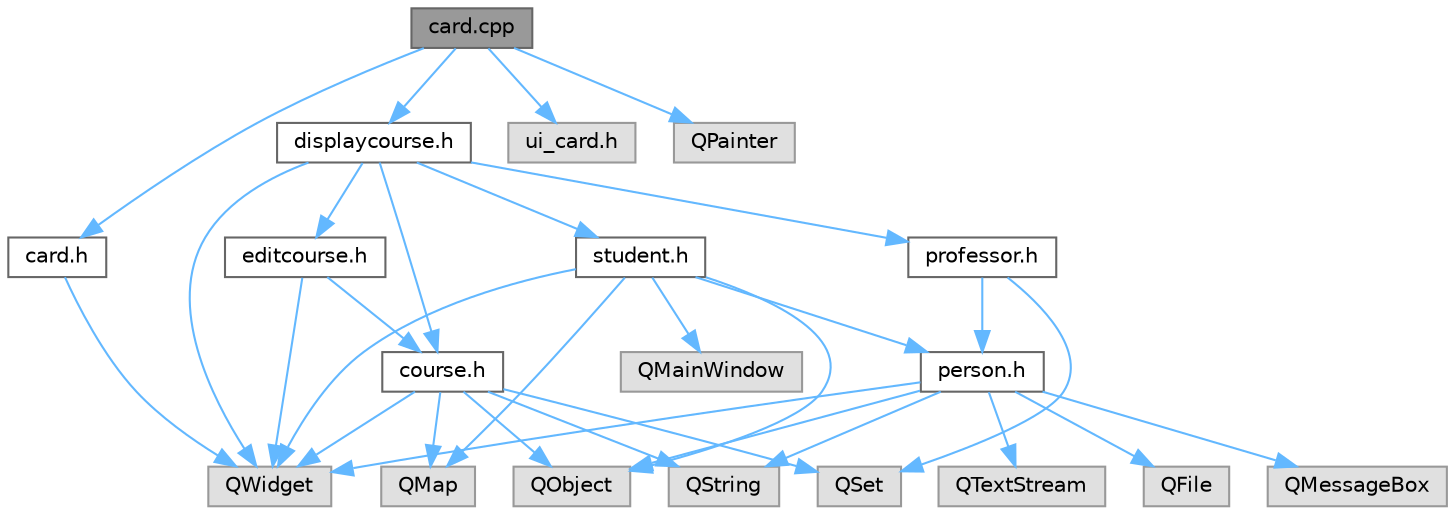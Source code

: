digraph "card.cpp"
{
 // LATEX_PDF_SIZE
  bgcolor="transparent";
  edge [fontname=Helvetica,fontsize=10,labelfontname=Helvetica,labelfontsize=10];
  node [fontname=Helvetica,fontsize=10,shape=box,height=0.2,width=0.4];
  Node1 [label="card.cpp",height=0.2,width=0.4,color="gray40", fillcolor="grey60", style="filled", fontcolor="black",tooltip=" "];
  Node1 -> Node2 [color="steelblue1",style="solid"];
  Node2 [label="card.h",height=0.2,width=0.4,color="grey40", fillcolor="white", style="filled",URL="$card_8h.html",tooltip=" "];
  Node2 -> Node3 [color="steelblue1",style="solid"];
  Node3 [label="QWidget",height=0.2,width=0.4,color="grey60", fillcolor="#E0E0E0", style="filled",tooltip=" "];
  Node1 -> Node4 [color="steelblue1",style="solid"];
  Node4 [label="ui_card.h",height=0.2,width=0.4,color="grey60", fillcolor="#E0E0E0", style="filled",tooltip=" "];
  Node1 -> Node5 [color="steelblue1",style="solid"];
  Node5 [label="displaycourse.h",height=0.2,width=0.4,color="grey40", fillcolor="white", style="filled",URL="$displaycourse_8h.html",tooltip=" "];
  Node5 -> Node6 [color="steelblue1",style="solid"];
  Node6 [label="course.h",height=0.2,width=0.4,color="grey40", fillcolor="white", style="filled",URL="$course_8h.html",tooltip=" "];
  Node6 -> Node7 [color="steelblue1",style="solid"];
  Node7 [label="QString",height=0.2,width=0.4,color="grey60", fillcolor="#E0E0E0", style="filled",tooltip=" "];
  Node6 -> Node8 [color="steelblue1",style="solid"];
  Node8 [label="QObject",height=0.2,width=0.4,color="grey60", fillcolor="#E0E0E0", style="filled",tooltip=" "];
  Node6 -> Node3 [color="steelblue1",style="solid"];
  Node6 -> Node9 [color="steelblue1",style="solid"];
  Node9 [label="QSet",height=0.2,width=0.4,color="grey60", fillcolor="#E0E0E0", style="filled",tooltip=" "];
  Node6 -> Node10 [color="steelblue1",style="solid"];
  Node10 [label="QMap",height=0.2,width=0.4,color="grey60", fillcolor="#E0E0E0", style="filled",tooltip=" "];
  Node5 -> Node11 [color="steelblue1",style="solid"];
  Node11 [label="student.h",height=0.2,width=0.4,color="grey40", fillcolor="white", style="filled",URL="$student_8h.html",tooltip=" "];
  Node11 -> Node12 [color="steelblue1",style="solid"];
  Node12 [label="QMainWindow",height=0.2,width=0.4,color="grey60", fillcolor="#E0E0E0", style="filled",tooltip=" "];
  Node11 -> Node8 [color="steelblue1",style="solid"];
  Node11 -> Node3 [color="steelblue1",style="solid"];
  Node11 -> Node10 [color="steelblue1",style="solid"];
  Node11 -> Node13 [color="steelblue1",style="solid"];
  Node13 [label="person.h",height=0.2,width=0.4,color="grey40", fillcolor="white", style="filled",URL="$person_8h.html",tooltip=" "];
  Node13 -> Node7 [color="steelblue1",style="solid"];
  Node13 -> Node8 [color="steelblue1",style="solid"];
  Node13 -> Node3 [color="steelblue1",style="solid"];
  Node13 -> Node14 [color="steelblue1",style="solid"];
  Node14 [label="QFile",height=0.2,width=0.4,color="grey60", fillcolor="#E0E0E0", style="filled",tooltip=" "];
  Node13 -> Node15 [color="steelblue1",style="solid"];
  Node15 [label="QMessageBox",height=0.2,width=0.4,color="grey60", fillcolor="#E0E0E0", style="filled",tooltip=" "];
  Node13 -> Node16 [color="steelblue1",style="solid"];
  Node16 [label="QTextStream",height=0.2,width=0.4,color="grey60", fillcolor="#E0E0E0", style="filled",tooltip=" "];
  Node5 -> Node17 [color="steelblue1",style="solid"];
  Node17 [label="professor.h",height=0.2,width=0.4,color="grey40", fillcolor="white", style="filled",URL="$professor_8h.html",tooltip=" "];
  Node17 -> Node13 [color="steelblue1",style="solid"];
  Node17 -> Node9 [color="steelblue1",style="solid"];
  Node5 -> Node3 [color="steelblue1",style="solid"];
  Node5 -> Node18 [color="steelblue1",style="solid"];
  Node18 [label="editcourse.h",height=0.2,width=0.4,color="grey40", fillcolor="white", style="filled",URL="$editcourse_8h.html",tooltip=" "];
  Node18 -> Node6 [color="steelblue1",style="solid"];
  Node18 -> Node3 [color="steelblue1",style="solid"];
  Node1 -> Node19 [color="steelblue1",style="solid"];
  Node19 [label="QPainter",height=0.2,width=0.4,color="grey60", fillcolor="#E0E0E0", style="filled",tooltip=" "];
}
